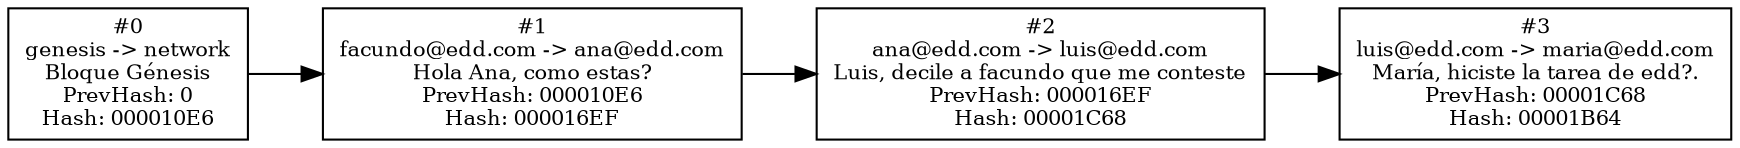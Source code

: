 digraph Blockchain {
  rankdir=LR;
  node [shape=box, fontsize=10];

  nodo1 [label="#0\ngenesis -> network\nBloque Génesis\nPrevHash: 0\nHash: 000010E6"];
  nodo2 [label="#1\nfacundo@edd.com -> ana@edd.com\nHola Ana, como estas?\nPrevHash: 000010E6\nHash: 000016EF"];
  nodo3 [label="#2\nana@edd.com -> luis@edd.com\nLuis, decile a facundo que me conteste\nPrevHash: 000016EF\nHash: 00001C68"];
  nodo4 [label="#3\nluis@edd.com -> maria@edd.com\nMaría, hiciste la tarea de edd?.\nPrevHash: 00001C68\nHash: 00001B64"];

  nodo1 -> nodo2;
  nodo2 -> nodo3;
  nodo3 -> nodo4;
}

